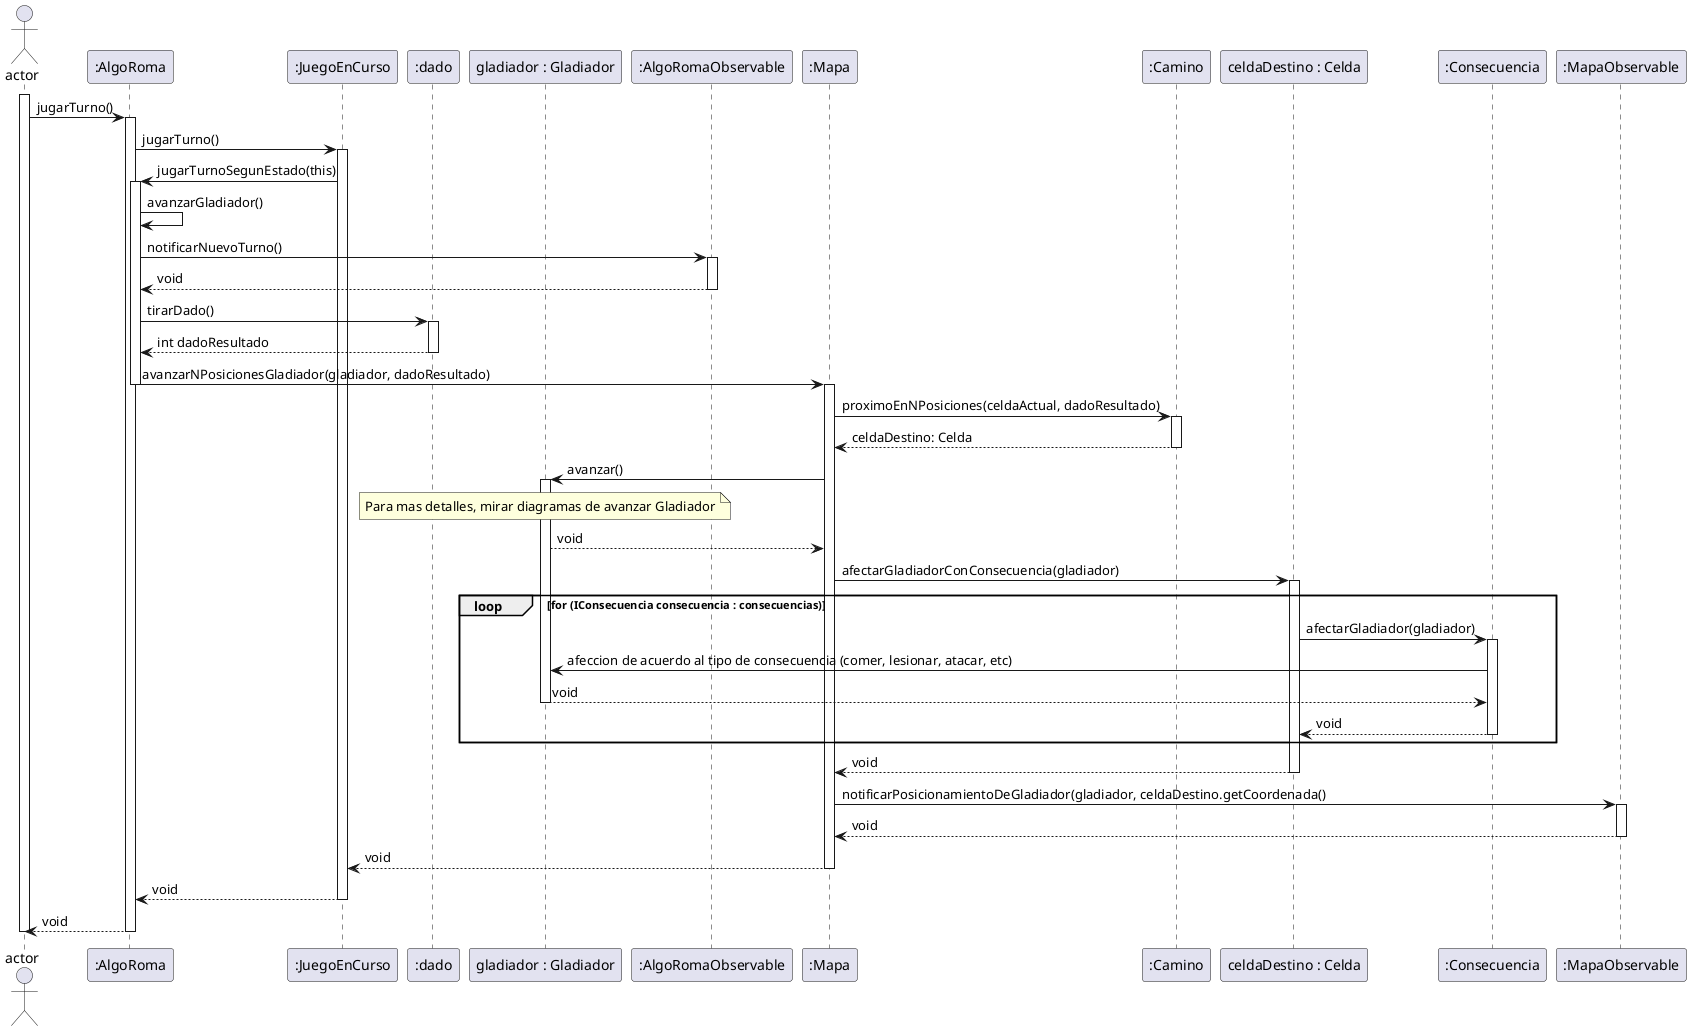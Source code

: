 @startuml
actor Actor as "actor"
participant AlgoRoma as ":AlgoRoma"
participant JuegoEnCurso as ":JuegoEnCurso"
participant Dado as ":dado"
participant Gladiador as "gladiador : Gladiador"
participant ObservableAlgoRoma as ":AlgoRomaObservable"
participant Mapa as ":Mapa"
participant Camino as ":Camino"
participant Celda as "celdaDestino : Celda"
participant Consecuencia as ":Consecuencia"
participant ObservableMapa as ":MapaObservable"

  activate Actor
    Actor->AlgoRoma: jugarTurno()
    activate AlgoRoma
      AlgoRoma->JuegoEnCurso: jugarTurno()
      activate JuegoEnCurso
        JuegoEnCurso->AlgoRoma: jugarTurnoSegunEstado(this)
          activate AlgoRoma
          AlgoRoma->AlgoRoma: avanzarGladiador()
          AlgoRoma->ObservableAlgoRoma: notificarNuevoTurno()
          activate ObservableAlgoRoma
          AlgoRoma<--ObservableAlgoRoma: void
          deactivate ObservableAlgoRoma
          AlgoRoma->Dado: tirarDado()
          activate Dado
          Dado-->AlgoRoma: int dadoResultado
          deactivate Dado
          AlgoRoma->Mapa: avanzarNPosicionesGladiador(gladiador, dadoResultado)
          deactivate AlgoRoma
          activate Mapa
            Mapa->Camino: proximoEnNPosiciones(celdaActual, dadoResultado)
            activate Camino
            Mapa<--Camino: celdaDestino: Celda
            deactivate Camino
            Mapa->Gladiador: avanzar()
            activate Gladiador
            note over Gladiador: Para mas detalles, mirar diagramas de avanzar Gladiador
            Mapa<--Gladiador: void
            Mapa->Celda: afectarGladiadorConConsecuencia(gladiador)
            loop for (IConsecuencia consecuencia : consecuencias)
            activate Celda
              Celda->Consecuencia: afectarGladiador(gladiador)
              activate Consecuencia
              Consecuencia->Gladiador: afeccion de acuerdo al tipo de consecuencia (comer, lesionar, atacar, etc)
              Gladiador-->Consecuencia: void
              deactivate Gladiador
              Consecuencia-->Celda: void
              deactivate Consecuencia
            end
            Mapa<--Celda: void
            deactivate Celda
            Mapa->ObservableMapa: notificarPosicionamientoDeGladiador(gladiador, celdaDestino.getCoordenada()
            activate ObservableMapa
            Mapa<--ObservableMapa: void
            deactivate ObservableMapa
          JuegoEnCurso<--Mapa: void
          deactivate Mapa
      AlgoRoma<--JuegoEnCurso: void
      deactivate JuegoEnCurso
    Actor<--AlgoRoma: void
    deactivate AlgoRoma

  deactivate Actor
@enduml